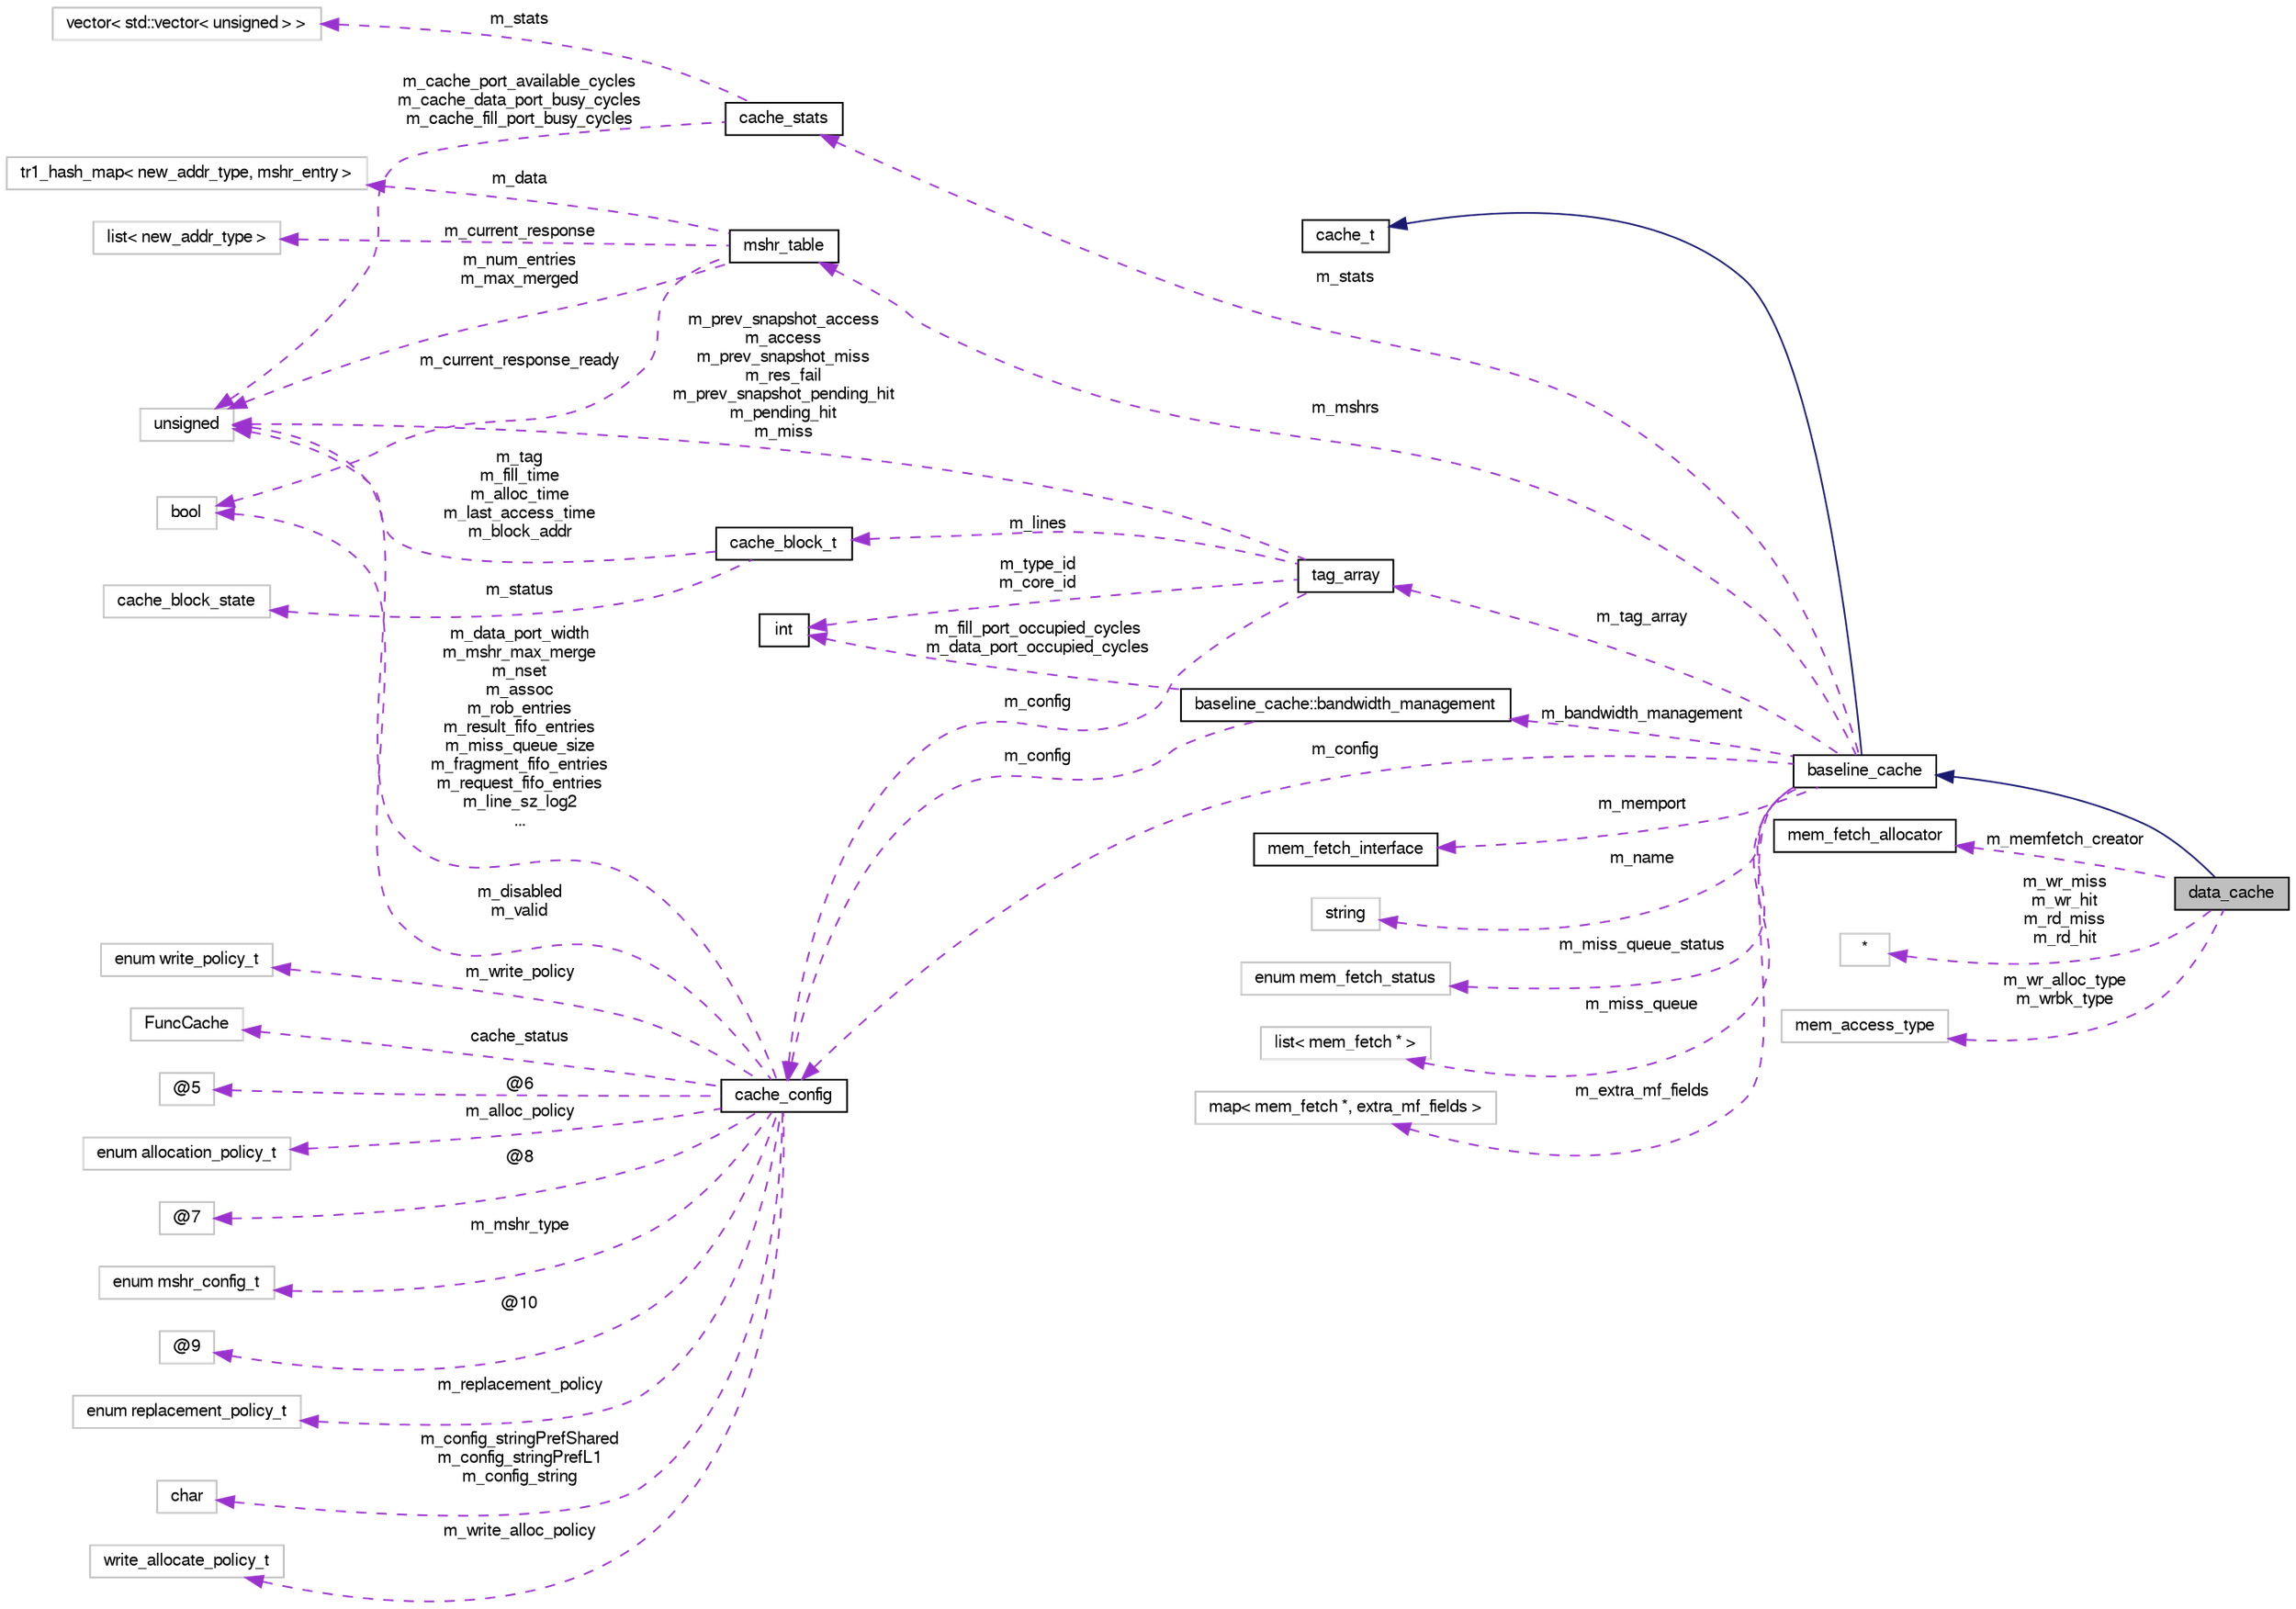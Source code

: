 digraph G
{
  bgcolor="transparent";
  edge [fontname="FreeSans",fontsize="10",labelfontname="FreeSans",labelfontsize="10"];
  node [fontname="FreeSans",fontsize="10",shape=record];
  rankdir=LR;
  Node1 [label="data_cache",height=0.2,width=0.4,color="black", fillcolor="grey75", style="filled" fontcolor="black"];
  Node2 -> Node1 [dir=back,color="midnightblue",fontsize="10",style="solid",fontname="FreeSans"];
  Node2 [label="baseline_cache",height=0.2,width=0.4,color="black",URL="$classbaseline__cache.html"];
  Node3 -> Node2 [dir=back,color="midnightblue",fontsize="10",style="solid",fontname="FreeSans"];
  Node3 [label="cache_t",height=0.2,width=0.4,color="black",URL="$classcache__t.html"];
  Node4 -> Node2 [dir=back,color="darkorchid3",fontsize="10",style="dashed",label="m_stats",fontname="FreeSans"];
  Node4 [label="cache_stats",height=0.2,width=0.4,color="black",URL="$classcache__stats.html"];
  Node5 -> Node4 [dir=back,color="darkorchid3",fontsize="10",style="dashed",label="m_stats",fontname="FreeSans"];
  Node5 [label="vector\< std::vector\< unsigned \> \>",height=0.2,width=0.4,color="grey75"];
  Node6 -> Node4 [dir=back,color="darkorchid3",fontsize="10",style="dashed",label="m_cache_port_available_cycles\nm_cache_data_port_busy_cycles\nm_cache_fill_port_busy_cycles",fontname="FreeSans"];
  Node6 [label="unsigned",height=0.2,width=0.4,color="grey75"];
  Node7 -> Node2 [dir=back,color="darkorchid3",fontsize="10",style="dashed",label="m_mshrs",fontname="FreeSans"];
  Node7 [label="mshr_table",height=0.2,width=0.4,color="black",URL="$classmshr__table.html"];
  Node8 -> Node7 [dir=back,color="darkorchid3",fontsize="10",style="dashed",label="m_data",fontname="FreeSans"];
  Node8 [label="tr1_hash_map\< new_addr_type, mshr_entry \>",height=0.2,width=0.4,color="grey75"];
  Node9 -> Node7 [dir=back,color="darkorchid3",fontsize="10",style="dashed",label="m_current_response",fontname="FreeSans"];
  Node9 [label="list\< new_addr_type \>",height=0.2,width=0.4,color="grey75"];
  Node10 -> Node7 [dir=back,color="darkorchid3",fontsize="10",style="dashed",label="m_current_response_ready",fontname="FreeSans"];
  Node10 [label="bool",height=0.2,width=0.4,color="grey75"];
  Node6 -> Node7 [dir=back,color="darkorchid3",fontsize="10",style="dashed",label="m_num_entries\nm_max_merged",fontname="FreeSans"];
  Node11 -> Node2 [dir=back,color="darkorchid3",fontsize="10",style="dashed",label="m_memport",fontname="FreeSans"];
  Node11 [label="mem_fetch_interface",height=0.2,width=0.4,color="black",URL="$classmem__fetch__interface.html"];
  Node12 -> Node2 [dir=back,color="darkorchid3",fontsize="10",style="dashed",label="m_bandwidth_management",fontname="FreeSans"];
  Node12 [label="baseline_cache::bandwidth_management",height=0.2,width=0.4,color="black",URL="$classbaseline__cache_1_1bandwidth__management.html",tooltip="Sub-class containing all metadata for port bandwidth management."];
  Node13 -> Node12 [dir=back,color="darkorchid3",fontsize="10",style="dashed",label="m_fill_port_occupied_cycles\nm_data_port_occupied_cycles",fontname="FreeSans"];
  Node13 [label="int",height=0.2,width=0.4,color="black",URL="$classint.html"];
  Node14 -> Node12 [dir=back,color="darkorchid3",fontsize="10",style="dashed",label="m_config",fontname="FreeSans"];
  Node14 [label="cache_config",height=0.2,width=0.4,color="black",URL="$classcache__config.html"];
  Node15 -> Node14 [dir=back,color="darkorchid3",fontsize="10",style="dashed",label="m_config_stringPrefShared\nm_config_stringPrefL1\nm_config_string",fontname="FreeSans"];
  Node15 [label="char",height=0.2,width=0.4,color="grey75"];
  Node16 -> Node14 [dir=back,color="darkorchid3",fontsize="10",style="dashed",label="m_write_alloc_policy",fontname="FreeSans"];
  Node16 [label="write_allocate_policy_t",height=0.2,width=0.4,color="grey75"];
  Node17 -> Node14 [dir=back,color="darkorchid3",fontsize="10",style="dashed",label="m_write_policy",fontname="FreeSans"];
  Node17 [label="enum write_policy_t",height=0.2,width=0.4,color="grey75"];
  Node10 -> Node14 [dir=back,color="darkorchid3",fontsize="10",style="dashed",label="m_disabled\nm_valid",fontname="FreeSans"];
  Node18 -> Node14 [dir=back,color="darkorchid3",fontsize="10",style="dashed",label="cache_status",fontname="FreeSans"];
  Node18 [label="FuncCache",height=0.2,width=0.4,color="grey75"];
  Node19 -> Node14 [dir=back,color="darkorchid3",fontsize="10",style="dashed",label="@6",fontname="FreeSans"];
  Node19 [label="@5",height=0.2,width=0.4,color="grey75"];
  Node20 -> Node14 [dir=back,color="darkorchid3",fontsize="10",style="dashed",label="m_alloc_policy",fontname="FreeSans"];
  Node20 [label="enum allocation_policy_t",height=0.2,width=0.4,color="grey75"];
  Node21 -> Node14 [dir=back,color="darkorchid3",fontsize="10",style="dashed",label="@8",fontname="FreeSans"];
  Node21 [label="@7",height=0.2,width=0.4,color="grey75"];
  Node22 -> Node14 [dir=back,color="darkorchid3",fontsize="10",style="dashed",label="m_mshr_type",fontname="FreeSans"];
  Node22 [label="enum mshr_config_t",height=0.2,width=0.4,color="grey75"];
  Node6 -> Node14 [dir=back,color="darkorchid3",fontsize="10",style="dashed",label="m_data_port_width\nm_mshr_max_merge\nm_nset\nm_assoc\nm_rob_entries\nm_result_fifo_entries\nm_miss_queue_size\nm_fragment_fifo_entries\nm_request_fifo_entries\nm_line_sz_log2\n...",fontname="FreeSans"];
  Node23 -> Node14 [dir=back,color="darkorchid3",fontsize="10",style="dashed",label="@10",fontname="FreeSans"];
  Node23 [label="@9",height=0.2,width=0.4,color="grey75"];
  Node24 -> Node14 [dir=back,color="darkorchid3",fontsize="10",style="dashed",label="m_replacement_policy",fontname="FreeSans"];
  Node24 [label="enum replacement_policy_t",height=0.2,width=0.4,color="grey75"];
  Node25 -> Node2 [dir=back,color="darkorchid3",fontsize="10",style="dashed",label="m_name",fontname="FreeSans"];
  Node25 [label="string",height=0.2,width=0.4,color="grey75"];
  Node26 -> Node2 [dir=back,color="darkorchid3",fontsize="10",style="dashed",label="m_miss_queue_status",fontname="FreeSans"];
  Node26 [label="enum mem_fetch_status",height=0.2,width=0.4,color="grey75"];
  Node27 -> Node2 [dir=back,color="darkorchid3",fontsize="10",style="dashed",label="m_miss_queue",fontname="FreeSans"];
  Node27 [label="list\< mem_fetch * \>",height=0.2,width=0.4,color="grey75"];
  Node14 -> Node2 [dir=back,color="darkorchid3",fontsize="10",style="dashed",label="m_config",fontname="FreeSans"];
  Node28 -> Node2 [dir=back,color="darkorchid3",fontsize="10",style="dashed",label="m_tag_array",fontname="FreeSans"];
  Node28 [label="tag_array",height=0.2,width=0.4,color="black",URL="$classtag__array.html"];
  Node13 -> Node28 [dir=back,color="darkorchid3",fontsize="10",style="dashed",label="m_type_id\nm_core_id",fontname="FreeSans"];
  Node29 -> Node28 [dir=back,color="darkorchid3",fontsize="10",style="dashed",label="m_lines",fontname="FreeSans"];
  Node29 [label="cache_block_t",height=0.2,width=0.4,color="black",URL="$structcache__block__t.html"];
  Node30 -> Node29 [dir=back,color="darkorchid3",fontsize="10",style="dashed",label="m_status",fontname="FreeSans"];
  Node30 [label="cache_block_state",height=0.2,width=0.4,color="grey75"];
  Node6 -> Node29 [dir=back,color="darkorchid3",fontsize="10",style="dashed",label="m_tag\nm_fill_time\nm_alloc_time\nm_last_access_time\nm_block_addr",fontname="FreeSans"];
  Node6 -> Node28 [dir=back,color="darkorchid3",fontsize="10",style="dashed",label="m_prev_snapshot_access\nm_access\nm_prev_snapshot_miss\nm_res_fail\nm_prev_snapshot_pending_hit\nm_pending_hit\nm_miss",fontname="FreeSans"];
  Node14 -> Node28 [dir=back,color="darkorchid3",fontsize="10",style="dashed",label="m_config",fontname="FreeSans"];
  Node31 -> Node2 [dir=back,color="darkorchid3",fontsize="10",style="dashed",label="m_extra_mf_fields",fontname="FreeSans"];
  Node31 [label="map\< mem_fetch *, extra_mf_fields \>",height=0.2,width=0.4,color="grey75"];
  Node32 -> Node1 [dir=back,color="darkorchid3",fontsize="10",style="dashed",label="m_memfetch_creator",fontname="FreeSans"];
  Node32 [label="mem_fetch_allocator",height=0.2,width=0.4,color="black",URL="$classmem__fetch__allocator.html"];
  Node33 -> Node1 [dir=back,color="darkorchid3",fontsize="10",style="dashed",label="m_wr_miss\nm_wr_hit\nm_rd_miss\nm_rd_hit",fontname="FreeSans"];
  Node33 [label="*",height=0.2,width=0.4,color="grey75"];
  Node34 -> Node1 [dir=back,color="darkorchid3",fontsize="10",style="dashed",label="m_wr_alloc_type\nm_wrbk_type",fontname="FreeSans"];
  Node34 [label="mem_access_type",height=0.2,width=0.4,color="grey75"];
}
